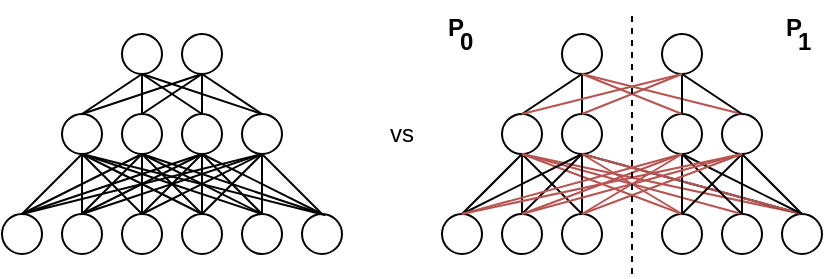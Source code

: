 <mxfile version="13.1.3" type="device"><diagram id="XE-V6dBQof6cUUYsJ6B5" name="Page-1"><mxGraphModel dx="569" dy="362" grid="1" gridSize="10" guides="1" tooltips="1" connect="1" arrows="1" fold="1" page="1" pageScale="1" pageWidth="827" pageHeight="1169" math="0" shadow="0"><root><mxCell id="0"/><mxCell id="1" parent="0"/><mxCell id="9CDIgoBLL0a8i4J5DRN2-1" value="" style="ellipse;whiteSpace=wrap;html=1;" vertex="1" parent="1"><mxGeometry x="40" y="260" width="20" height="20" as="geometry"/></mxCell><mxCell id="9CDIgoBLL0a8i4J5DRN2-2" value="" style="ellipse;whiteSpace=wrap;html=1;" vertex="1" parent="1"><mxGeometry x="70" y="260" width="20" height="20" as="geometry"/></mxCell><mxCell id="9CDIgoBLL0a8i4J5DRN2-3" value="" style="ellipse;whiteSpace=wrap;html=1;" vertex="1" parent="1"><mxGeometry x="100" y="260" width="20" height="20" as="geometry"/></mxCell><mxCell id="9CDIgoBLL0a8i4J5DRN2-4" value="" style="ellipse;whiteSpace=wrap;html=1;" vertex="1" parent="1"><mxGeometry x="130" y="260" width="20" height="20" as="geometry"/></mxCell><mxCell id="9CDIgoBLL0a8i4J5DRN2-5" value="" style="ellipse;whiteSpace=wrap;html=1;" vertex="1" parent="1"><mxGeometry x="160" y="210" width="20" height="20" as="geometry"/></mxCell><mxCell id="9CDIgoBLL0a8i4J5DRN2-6" value="" style="ellipse;whiteSpace=wrap;html=1;" vertex="1" parent="1"><mxGeometry x="190" y="260" width="20" height="20" as="geometry"/></mxCell><mxCell id="9CDIgoBLL0a8i4J5DRN2-7" value="" style="ellipse;whiteSpace=wrap;html=1;" vertex="1" parent="1"><mxGeometry x="100" y="170" width="20" height="20" as="geometry"/></mxCell><mxCell id="9CDIgoBLL0a8i4J5DRN2-8" value="" style="ellipse;whiteSpace=wrap;html=1;" vertex="1" parent="1"><mxGeometry x="100" y="210" width="20" height="20" as="geometry"/></mxCell><mxCell id="9CDIgoBLL0a8i4J5DRN2-9" value="" style="ellipse;whiteSpace=wrap;html=1;" vertex="1" parent="1"><mxGeometry x="130" y="210" width="20" height="20" as="geometry"/></mxCell><mxCell id="9CDIgoBLL0a8i4J5DRN2-10" value="" style="ellipse;whiteSpace=wrap;html=1;" vertex="1" parent="1"><mxGeometry x="70" y="210" width="20" height="20" as="geometry"/></mxCell><mxCell id="9CDIgoBLL0a8i4J5DRN2-11" value="" style="ellipse;whiteSpace=wrap;html=1;" vertex="1" parent="1"><mxGeometry x="160" y="260" width="20" height="20" as="geometry"/></mxCell><mxCell id="9CDIgoBLL0a8i4J5DRN2-12" value="" style="ellipse;whiteSpace=wrap;html=1;" vertex="1" parent="1"><mxGeometry x="130" y="170" width="20" height="20" as="geometry"/></mxCell><mxCell id="9CDIgoBLL0a8i4J5DRN2-13" value="" style="endArrow=none;html=1;entryX=0.5;entryY=1;entryDx=0;entryDy=0;" edge="1" parent="1" target="9CDIgoBLL0a8i4J5DRN2-7"><mxGeometry width="50" height="50" relative="1" as="geometry"><mxPoint x="80" y="210" as="sourcePoint"/><mxPoint x="280" y="330" as="targetPoint"/></mxGeometry></mxCell><mxCell id="9CDIgoBLL0a8i4J5DRN2-14" value="" style="endArrow=none;html=1;exitX=0.5;exitY=1;exitDx=0;exitDy=0;entryX=0.5;entryY=0;entryDx=0;entryDy=0;" edge="1" parent="1" source="9CDIgoBLL0a8i4J5DRN2-7" target="9CDIgoBLL0a8i4J5DRN2-8"><mxGeometry width="50" height="50" relative="1" as="geometry"><mxPoint x="250" y="400" as="sourcePoint"/><mxPoint x="300" y="350" as="targetPoint"/></mxGeometry></mxCell><mxCell id="9CDIgoBLL0a8i4J5DRN2-15" value="" style="endArrow=none;html=1;exitX=0.5;exitY=1;exitDx=0;exitDy=0;entryX=0.5;entryY=0;entryDx=0;entryDy=0;" edge="1" parent="1" source="9CDIgoBLL0a8i4J5DRN2-7" target="9CDIgoBLL0a8i4J5DRN2-5"><mxGeometry width="50" height="50" relative="1" as="geometry"><mxPoint x="260" y="410" as="sourcePoint"/><mxPoint x="310" y="360" as="targetPoint"/></mxGeometry></mxCell><mxCell id="9CDIgoBLL0a8i4J5DRN2-16" value="" style="endArrow=none;html=1;exitX=0.5;exitY=0;exitDx=0;exitDy=0;" edge="1" parent="1" source="9CDIgoBLL0a8i4J5DRN2-9"><mxGeometry width="50" height="50" relative="1" as="geometry"><mxPoint x="120" y="220" as="sourcePoint"/><mxPoint x="110" y="190" as="targetPoint"/></mxGeometry></mxCell><mxCell id="9CDIgoBLL0a8i4J5DRN2-17" value="" style="endArrow=none;html=1;exitX=0.5;exitY=0;exitDx=0;exitDy=0;entryX=0.5;entryY=1;entryDx=0;entryDy=0;" edge="1" parent="1" source="9CDIgoBLL0a8i4J5DRN2-5" target="9CDIgoBLL0a8i4J5DRN2-12"><mxGeometry width="50" height="50" relative="1" as="geometry"><mxPoint x="140" y="240" as="sourcePoint"/><mxPoint x="137.4" y="218.4" as="targetPoint"/></mxGeometry></mxCell><mxCell id="9CDIgoBLL0a8i4J5DRN2-18" value="" style="endArrow=none;html=1;" edge="1" parent="1"><mxGeometry width="50" height="50" relative="1" as="geometry"><mxPoint x="140" y="210" as="sourcePoint"/><mxPoint x="140" y="190" as="targetPoint"/></mxGeometry></mxCell><mxCell id="9CDIgoBLL0a8i4J5DRN2-19" value="" style="endArrow=none;html=1;entryX=0.5;entryY=1;entryDx=0;entryDy=0;exitX=0.5;exitY=0;exitDx=0;exitDy=0;" edge="1" parent="1" source="9CDIgoBLL0a8i4J5DRN2-8" target="9CDIgoBLL0a8i4J5DRN2-12"><mxGeometry width="50" height="50" relative="1" as="geometry"><mxPoint x="260" y="230" as="sourcePoint"/><mxPoint x="260" y="210" as="targetPoint"/></mxGeometry></mxCell><mxCell id="9CDIgoBLL0a8i4J5DRN2-20" value="" style="endArrow=none;html=1;entryX=0.5;entryY=1;entryDx=0;entryDy=0;exitX=0.5;exitY=0;exitDx=0;exitDy=0;" edge="1" parent="1" source="9CDIgoBLL0a8i4J5DRN2-10" target="9CDIgoBLL0a8i4J5DRN2-12"><mxGeometry width="50" height="50" relative="1" as="geometry"><mxPoint x="270" y="240" as="sourcePoint"/><mxPoint x="270" y="220" as="targetPoint"/></mxGeometry></mxCell><mxCell id="9CDIgoBLL0a8i4J5DRN2-21" value="" style="endArrow=none;html=1;entryX=0.5;entryY=1;entryDx=0;entryDy=0;exitX=0.5;exitY=0;exitDx=0;exitDy=0;" edge="1" parent="1" source="9CDIgoBLL0a8i4J5DRN2-1" target="9CDIgoBLL0a8i4J5DRN2-10"><mxGeometry width="50" height="50" relative="1" as="geometry"><mxPoint x="220" y="220" as="sourcePoint"/><mxPoint x="220" y="180" as="targetPoint"/></mxGeometry></mxCell><mxCell id="9CDIgoBLL0a8i4J5DRN2-22" value="" style="endArrow=none;html=1;entryX=0.5;entryY=1;entryDx=0;entryDy=0;exitX=0.5;exitY=0;exitDx=0;exitDy=0;" edge="1" parent="1" source="9CDIgoBLL0a8i4J5DRN2-2" target="9CDIgoBLL0a8i4J5DRN2-10"><mxGeometry width="50" height="50" relative="1" as="geometry"><mxPoint x="230" y="230" as="sourcePoint"/><mxPoint x="230" y="190" as="targetPoint"/></mxGeometry></mxCell><mxCell id="9CDIgoBLL0a8i4J5DRN2-23" value="" style="endArrow=none;html=1;entryX=0.5;entryY=1;entryDx=0;entryDy=0;exitX=0.5;exitY=0;exitDx=0;exitDy=0;" edge="1" parent="1" source="9CDIgoBLL0a8i4J5DRN2-3" target="9CDIgoBLL0a8i4J5DRN2-10"><mxGeometry width="50" height="50" relative="1" as="geometry"><mxPoint x="240" y="240" as="sourcePoint"/><mxPoint x="240" y="200" as="targetPoint"/></mxGeometry></mxCell><mxCell id="9CDIgoBLL0a8i4J5DRN2-24" value="" style="endArrow=none;html=1;entryX=0.5;entryY=1;entryDx=0;entryDy=0;exitX=0.5;exitY=0;exitDx=0;exitDy=0;" edge="1" parent="1" source="9CDIgoBLL0a8i4J5DRN2-4" target="9CDIgoBLL0a8i4J5DRN2-10"><mxGeometry width="50" height="50" relative="1" as="geometry"><mxPoint x="250" y="250" as="sourcePoint"/><mxPoint x="250" y="210" as="targetPoint"/></mxGeometry></mxCell><mxCell id="9CDIgoBLL0a8i4J5DRN2-25" value="" style="endArrow=none;html=1;exitX=0.5;exitY=0;exitDx=0;exitDy=0;" edge="1" parent="1" source="9CDIgoBLL0a8i4J5DRN2-11"><mxGeometry width="50" height="50" relative="1" as="geometry"><mxPoint x="260" y="260" as="sourcePoint"/><mxPoint x="80" y="230" as="targetPoint"/></mxGeometry></mxCell><mxCell id="9CDIgoBLL0a8i4J5DRN2-26" value="" style="endArrow=none;html=1;exitX=0.59;exitY=0.031;exitDx=0;exitDy=0;exitPerimeter=0;" edge="1" parent="1" source="9CDIgoBLL0a8i4J5DRN2-6"><mxGeometry width="50" height="50" relative="1" as="geometry"><mxPoint x="270" y="270" as="sourcePoint"/><mxPoint x="80" y="230" as="targetPoint"/></mxGeometry></mxCell><mxCell id="9CDIgoBLL0a8i4J5DRN2-27" value="" style="endArrow=none;html=1;entryX=0.5;entryY=1;entryDx=0;entryDy=0;exitX=0.5;exitY=0;exitDx=0;exitDy=0;" edge="1" parent="1"><mxGeometry width="50" height="50" relative="1" as="geometry"><mxPoint x="80" y="260" as="sourcePoint"/><mxPoint x="110" y="230" as="targetPoint"/></mxGeometry></mxCell><mxCell id="9CDIgoBLL0a8i4J5DRN2-28" value="" style="endArrow=none;html=1;entryX=0.5;entryY=1;entryDx=0;entryDy=0;exitX=0.5;exitY=0;exitDx=0;exitDy=0;" edge="1" parent="1"><mxGeometry width="50" height="50" relative="1" as="geometry"><mxPoint x="110" y="260" as="sourcePoint"/><mxPoint x="110" y="230" as="targetPoint"/></mxGeometry></mxCell><mxCell id="9CDIgoBLL0a8i4J5DRN2-29" value="" style="endArrow=none;html=1;entryX=0.5;entryY=1;entryDx=0;entryDy=0;exitX=0.5;exitY=0;exitDx=0;exitDy=0;" edge="1" parent="1"><mxGeometry width="50" height="50" relative="1" as="geometry"><mxPoint x="140" y="260" as="sourcePoint"/><mxPoint x="110" y="230" as="targetPoint"/></mxGeometry></mxCell><mxCell id="9CDIgoBLL0a8i4J5DRN2-30" value="" style="endArrow=none;html=1;entryX=0.5;entryY=1;entryDx=0;entryDy=0;exitX=0.5;exitY=0;exitDx=0;exitDy=0;" edge="1" parent="1"><mxGeometry width="50" height="50" relative="1" as="geometry"><mxPoint x="170" y="260" as="sourcePoint"/><mxPoint x="110" y="230" as="targetPoint"/></mxGeometry></mxCell><mxCell id="9CDIgoBLL0a8i4J5DRN2-31" value="" style="endArrow=none;html=1;exitX=0.5;exitY=0;exitDx=0;exitDy=0;" edge="1" parent="1"><mxGeometry width="50" height="50" relative="1" as="geometry"><mxPoint x="200" y="260" as="sourcePoint"/><mxPoint x="110" y="230" as="targetPoint"/></mxGeometry></mxCell><mxCell id="9CDIgoBLL0a8i4J5DRN2-32" value="" style="endArrow=none;html=1;exitX=0.5;exitY=0;exitDx=0;exitDy=0;" edge="1" parent="1" source="9CDIgoBLL0a8i4J5DRN2-1"><mxGeometry width="50" height="50" relative="1" as="geometry"><mxPoint x="231.8" y="260.62" as="sourcePoint"/><mxPoint x="110" y="230" as="targetPoint"/></mxGeometry></mxCell><mxCell id="9CDIgoBLL0a8i4J5DRN2-33" value="" style="endArrow=none;html=1;entryX=0.5;entryY=1;entryDx=0;entryDy=0;exitX=0.5;exitY=0;exitDx=0;exitDy=0;" edge="1" parent="1"><mxGeometry width="50" height="50" relative="1" as="geometry"><mxPoint x="110" y="260" as="sourcePoint"/><mxPoint x="140" y="230" as="targetPoint"/></mxGeometry></mxCell><mxCell id="9CDIgoBLL0a8i4J5DRN2-34" value="" style="endArrow=none;html=1;entryX=0.5;entryY=1;entryDx=0;entryDy=0;exitX=0.5;exitY=0;exitDx=0;exitDy=0;" edge="1" parent="1"><mxGeometry width="50" height="50" relative="1" as="geometry"><mxPoint x="140" y="260" as="sourcePoint"/><mxPoint x="140" y="230" as="targetPoint"/></mxGeometry></mxCell><mxCell id="9CDIgoBLL0a8i4J5DRN2-35" value="" style="endArrow=none;html=1;entryX=0.5;entryY=1;entryDx=0;entryDy=0;exitX=0.5;exitY=0;exitDx=0;exitDy=0;" edge="1" parent="1"><mxGeometry width="50" height="50" relative="1" as="geometry"><mxPoint x="170" y="260" as="sourcePoint"/><mxPoint x="140" y="230" as="targetPoint"/></mxGeometry></mxCell><mxCell id="9CDIgoBLL0a8i4J5DRN2-36" value="" style="endArrow=none;html=1;entryX=0.5;entryY=1;entryDx=0;entryDy=0;exitX=0.5;exitY=0;exitDx=0;exitDy=0;" edge="1" parent="1"><mxGeometry width="50" height="50" relative="1" as="geometry"><mxPoint x="200" y="260" as="sourcePoint"/><mxPoint x="140" y="230" as="targetPoint"/></mxGeometry></mxCell><mxCell id="9CDIgoBLL0a8i4J5DRN2-37" value="" style="endArrow=none;html=1;exitX=0.5;exitY=0;exitDx=0;exitDy=0;" edge="1" parent="1" source="9CDIgoBLL0a8i4J5DRN2-2"><mxGeometry width="50" height="50" relative="1" as="geometry"><mxPoint x="230.0" y="260.0" as="sourcePoint"/><mxPoint x="140" y="230" as="targetPoint"/></mxGeometry></mxCell><mxCell id="9CDIgoBLL0a8i4J5DRN2-38" value="" style="endArrow=none;html=1;exitX=0.5;exitY=0;exitDx=0;exitDy=0;" edge="1" parent="1" source="9CDIgoBLL0a8i4J5DRN2-1"><mxGeometry width="50" height="50" relative="1" as="geometry"><mxPoint x="261.8" y="260.62" as="sourcePoint"/><mxPoint x="140" y="230" as="targetPoint"/></mxGeometry></mxCell><mxCell id="9CDIgoBLL0a8i4J5DRN2-39" value="" style="endArrow=none;html=1;entryX=0.5;entryY=1;entryDx=0;entryDy=0;exitX=0.5;exitY=0;exitDx=0;exitDy=0;" edge="1" parent="1"><mxGeometry width="50" height="50" relative="1" as="geometry"><mxPoint x="140" y="260" as="sourcePoint"/><mxPoint x="170" y="230" as="targetPoint"/></mxGeometry></mxCell><mxCell id="9CDIgoBLL0a8i4J5DRN2-40" value="" style="endArrow=none;html=1;entryX=0.5;entryY=1;entryDx=0;entryDy=0;exitX=0.5;exitY=0;exitDx=0;exitDy=0;" edge="1" parent="1"><mxGeometry width="50" height="50" relative="1" as="geometry"><mxPoint x="170" y="260" as="sourcePoint"/><mxPoint x="170" y="230" as="targetPoint"/></mxGeometry></mxCell><mxCell id="9CDIgoBLL0a8i4J5DRN2-41" value="" style="endArrow=none;html=1;entryX=0.5;entryY=1;entryDx=0;entryDy=0;exitX=0.5;exitY=0;exitDx=0;exitDy=0;" edge="1" parent="1"><mxGeometry width="50" height="50" relative="1" as="geometry"><mxPoint x="200" y="260" as="sourcePoint"/><mxPoint x="170" y="230" as="targetPoint"/></mxGeometry></mxCell><mxCell id="9CDIgoBLL0a8i4J5DRN2-42" value="" style="endArrow=none;html=1;entryX=0.5;entryY=1;entryDx=0;entryDy=0;exitX=0.5;exitY=0;exitDx=0;exitDy=0;" edge="1" parent="1" source="9CDIgoBLL0a8i4J5DRN2-3"><mxGeometry width="50" height="50" relative="1" as="geometry"><mxPoint x="230" y="260.0" as="sourcePoint"/><mxPoint x="170" y="230" as="targetPoint"/></mxGeometry></mxCell><mxCell id="9CDIgoBLL0a8i4J5DRN2-43" value="" style="endArrow=none;html=1;exitX=0.5;exitY=0;exitDx=0;exitDy=0;" edge="1" parent="1" source="9CDIgoBLL0a8i4J5DRN2-2"><mxGeometry width="50" height="50" relative="1" as="geometry"><mxPoint x="260.0" y="260.0" as="sourcePoint"/><mxPoint x="170" y="230" as="targetPoint"/></mxGeometry></mxCell><mxCell id="9CDIgoBLL0a8i4J5DRN2-44" value="" style="endArrow=none;html=1;exitX=0.5;exitY=0;exitDx=0;exitDy=0;" edge="1" parent="1" source="9CDIgoBLL0a8i4J5DRN2-1"><mxGeometry width="50" height="50" relative="1" as="geometry"><mxPoint x="291.8" y="260.62" as="sourcePoint"/><mxPoint x="170" y="230" as="targetPoint"/></mxGeometry></mxCell><mxCell id="9CDIgoBLL0a8i4J5DRN2-133" value="" style="ellipse;whiteSpace=wrap;html=1;" vertex="1" parent="1"><mxGeometry x="260" y="260" width="20" height="20" as="geometry"/></mxCell><mxCell id="9CDIgoBLL0a8i4J5DRN2-134" value="" style="ellipse;whiteSpace=wrap;html=1;" vertex="1" parent="1"><mxGeometry x="290" y="260" width="20" height="20" as="geometry"/></mxCell><mxCell id="9CDIgoBLL0a8i4J5DRN2-135" value="" style="ellipse;whiteSpace=wrap;html=1;" vertex="1" parent="1"><mxGeometry x="320" y="260" width="20" height="20" as="geometry"/></mxCell><mxCell id="9CDIgoBLL0a8i4J5DRN2-136" value="" style="ellipse;whiteSpace=wrap;html=1;" vertex="1" parent="1"><mxGeometry x="370" y="260" width="20" height="20" as="geometry"/></mxCell><mxCell id="9CDIgoBLL0a8i4J5DRN2-137" value="" style="ellipse;whiteSpace=wrap;html=1;" vertex="1" parent="1"><mxGeometry x="400" y="210" width="20" height="20" as="geometry"/></mxCell><mxCell id="9CDIgoBLL0a8i4J5DRN2-138" value="" style="ellipse;whiteSpace=wrap;html=1;" vertex="1" parent="1"><mxGeometry x="430" y="260" width="20" height="20" as="geometry"/></mxCell><mxCell id="9CDIgoBLL0a8i4J5DRN2-139" value="" style="ellipse;whiteSpace=wrap;html=1;" vertex="1" parent="1"><mxGeometry x="320" y="170" width="20" height="20" as="geometry"/></mxCell><mxCell id="9CDIgoBLL0a8i4J5DRN2-140" value="" style="ellipse;whiteSpace=wrap;html=1;" vertex="1" parent="1"><mxGeometry x="320" y="210" width="20" height="20" as="geometry"/></mxCell><mxCell id="9CDIgoBLL0a8i4J5DRN2-141" value="" style="ellipse;whiteSpace=wrap;html=1;" vertex="1" parent="1"><mxGeometry x="370" y="210" width="20" height="20" as="geometry"/></mxCell><mxCell id="9CDIgoBLL0a8i4J5DRN2-142" value="" style="ellipse;whiteSpace=wrap;html=1;" vertex="1" parent="1"><mxGeometry x="290" y="210" width="20" height="20" as="geometry"/></mxCell><mxCell id="9CDIgoBLL0a8i4J5DRN2-143" value="" style="ellipse;whiteSpace=wrap;html=1;" vertex="1" parent="1"><mxGeometry x="400" y="260" width="20" height="20" as="geometry"/></mxCell><mxCell id="9CDIgoBLL0a8i4J5DRN2-144" value="" style="ellipse;whiteSpace=wrap;html=1;" vertex="1" parent="1"><mxGeometry x="370" y="170" width="20" height="20" as="geometry"/></mxCell><mxCell id="9CDIgoBLL0a8i4J5DRN2-145" value="" style="endArrow=none;html=1;entryX=0.5;entryY=1;entryDx=0;entryDy=0;" edge="1" parent="1" target="9CDIgoBLL0a8i4J5DRN2-139"><mxGeometry width="50" height="50" relative="1" as="geometry"><mxPoint x="300" y="210" as="sourcePoint"/><mxPoint x="500" y="330" as="targetPoint"/></mxGeometry></mxCell><mxCell id="9CDIgoBLL0a8i4J5DRN2-146" value="" style="endArrow=none;html=1;exitX=0.5;exitY=1;exitDx=0;exitDy=0;entryX=0.5;entryY=0;entryDx=0;entryDy=0;" edge="1" parent="1" source="9CDIgoBLL0a8i4J5DRN2-139" target="9CDIgoBLL0a8i4J5DRN2-140"><mxGeometry width="50" height="50" relative="1" as="geometry"><mxPoint x="470" y="400" as="sourcePoint"/><mxPoint x="520" y="350" as="targetPoint"/></mxGeometry></mxCell><mxCell id="9CDIgoBLL0a8i4J5DRN2-147" value="" style="endArrow=none;html=1;exitX=0.5;exitY=1;exitDx=0;exitDy=0;entryX=0.5;entryY=0;entryDx=0;entryDy=0;fillColor=#f8cecc;strokeColor=#b85450;" edge="1" parent="1" source="9CDIgoBLL0a8i4J5DRN2-139" target="9CDIgoBLL0a8i4J5DRN2-137"><mxGeometry width="50" height="50" relative="1" as="geometry"><mxPoint x="480" y="410" as="sourcePoint"/><mxPoint x="530" y="360" as="targetPoint"/></mxGeometry></mxCell><mxCell id="9CDIgoBLL0a8i4J5DRN2-148" value="" style="endArrow=none;html=1;exitX=0.5;exitY=0;exitDx=0;exitDy=0;fillColor=#f8cecc;strokeColor=#b85450;" edge="1" parent="1" source="9CDIgoBLL0a8i4J5DRN2-141"><mxGeometry width="50" height="50" relative="1" as="geometry"><mxPoint x="340" y="220" as="sourcePoint"/><mxPoint x="330" y="190" as="targetPoint"/></mxGeometry></mxCell><mxCell id="9CDIgoBLL0a8i4J5DRN2-149" value="" style="endArrow=none;html=1;exitX=0.5;exitY=0;exitDx=0;exitDy=0;entryX=0.5;entryY=1;entryDx=0;entryDy=0;" edge="1" parent="1" source="9CDIgoBLL0a8i4J5DRN2-137" target="9CDIgoBLL0a8i4J5DRN2-144"><mxGeometry width="50" height="50" relative="1" as="geometry"><mxPoint x="380" y="240" as="sourcePoint"/><mxPoint x="377.4" y="218.4" as="targetPoint"/></mxGeometry></mxCell><mxCell id="9CDIgoBLL0a8i4J5DRN2-150" value="" style="endArrow=none;html=1;" edge="1" parent="1"><mxGeometry width="50" height="50" relative="1" as="geometry"><mxPoint x="380" y="210" as="sourcePoint"/><mxPoint x="380" y="190" as="targetPoint"/></mxGeometry></mxCell><mxCell id="9CDIgoBLL0a8i4J5DRN2-151" value="" style="endArrow=none;html=1;entryX=0.5;entryY=1;entryDx=0;entryDy=0;exitX=0.5;exitY=0;exitDx=0;exitDy=0;fillColor=#f8cecc;strokeColor=#b85450;" edge="1" parent="1" source="9CDIgoBLL0a8i4J5DRN2-140" target="9CDIgoBLL0a8i4J5DRN2-144"><mxGeometry width="50" height="50" relative="1" as="geometry"><mxPoint x="480" y="230" as="sourcePoint"/><mxPoint x="480" y="210" as="targetPoint"/></mxGeometry></mxCell><mxCell id="9CDIgoBLL0a8i4J5DRN2-152" value="" style="endArrow=none;html=1;entryX=0.5;entryY=1;entryDx=0;entryDy=0;exitX=0.5;exitY=0;exitDx=0;exitDy=0;fillColor=#f8cecc;strokeColor=#b85450;" edge="1" parent="1" source="9CDIgoBLL0a8i4J5DRN2-142" target="9CDIgoBLL0a8i4J5DRN2-144"><mxGeometry width="50" height="50" relative="1" as="geometry"><mxPoint x="490" y="240" as="sourcePoint"/><mxPoint x="490" y="220" as="targetPoint"/></mxGeometry></mxCell><mxCell id="9CDIgoBLL0a8i4J5DRN2-153" value="" style="endArrow=none;html=1;entryX=0.5;entryY=1;entryDx=0;entryDy=0;exitX=0.5;exitY=0;exitDx=0;exitDy=0;" edge="1" parent="1" source="9CDIgoBLL0a8i4J5DRN2-133" target="9CDIgoBLL0a8i4J5DRN2-142"><mxGeometry width="50" height="50" relative="1" as="geometry"><mxPoint x="440" y="220" as="sourcePoint"/><mxPoint x="440" y="180" as="targetPoint"/></mxGeometry></mxCell><mxCell id="9CDIgoBLL0a8i4J5DRN2-154" value="" style="endArrow=none;html=1;entryX=0.5;entryY=1;entryDx=0;entryDy=0;exitX=0.5;exitY=0;exitDx=0;exitDy=0;" edge="1" parent="1" source="9CDIgoBLL0a8i4J5DRN2-134" target="9CDIgoBLL0a8i4J5DRN2-142"><mxGeometry width="50" height="50" relative="1" as="geometry"><mxPoint x="450" y="230" as="sourcePoint"/><mxPoint x="450" y="190" as="targetPoint"/></mxGeometry></mxCell><mxCell id="9CDIgoBLL0a8i4J5DRN2-155" value="" style="endArrow=none;html=1;entryX=0.5;entryY=1;entryDx=0;entryDy=0;exitX=0.5;exitY=0;exitDx=0;exitDy=0;" edge="1" parent="1" source="9CDIgoBLL0a8i4J5DRN2-135" target="9CDIgoBLL0a8i4J5DRN2-142"><mxGeometry width="50" height="50" relative="1" as="geometry"><mxPoint x="460" y="240" as="sourcePoint"/><mxPoint x="460" y="200" as="targetPoint"/></mxGeometry></mxCell><mxCell id="9CDIgoBLL0a8i4J5DRN2-156" value="" style="endArrow=none;html=1;entryX=0.5;entryY=1;entryDx=0;entryDy=0;exitX=0.5;exitY=0;exitDx=0;exitDy=0;fillColor=#f8cecc;strokeColor=#b85450;" edge="1" parent="1" source="9CDIgoBLL0a8i4J5DRN2-136" target="9CDIgoBLL0a8i4J5DRN2-142"><mxGeometry width="50" height="50" relative="1" as="geometry"><mxPoint x="470" y="250" as="sourcePoint"/><mxPoint x="470" y="210" as="targetPoint"/></mxGeometry></mxCell><mxCell id="9CDIgoBLL0a8i4J5DRN2-157" value="" style="endArrow=none;html=1;exitX=0.5;exitY=0;exitDx=0;exitDy=0;fillColor=#f8cecc;strokeColor=#b85450;" edge="1" parent="1" source="9CDIgoBLL0a8i4J5DRN2-143"><mxGeometry width="50" height="50" relative="1" as="geometry"><mxPoint x="480" y="260" as="sourcePoint"/><mxPoint x="300" y="230" as="targetPoint"/></mxGeometry></mxCell><mxCell id="9CDIgoBLL0a8i4J5DRN2-158" value="" style="endArrow=none;html=1;exitX=0.5;exitY=0;exitDx=0;exitDy=0;fillColor=#f8cecc;strokeColor=#b85450;" edge="1" parent="1" source="9CDIgoBLL0a8i4J5DRN2-138"><mxGeometry width="50" height="50" relative="1" as="geometry"><mxPoint x="490" y="270" as="sourcePoint"/><mxPoint x="300" y="230" as="targetPoint"/></mxGeometry></mxCell><mxCell id="9CDIgoBLL0a8i4J5DRN2-159" value="" style="endArrow=none;html=1;entryX=0.5;entryY=1;entryDx=0;entryDy=0;exitX=0.5;exitY=0;exitDx=0;exitDy=0;" edge="1" parent="1"><mxGeometry width="50" height="50" relative="1" as="geometry"><mxPoint x="300" y="260" as="sourcePoint"/><mxPoint x="330" y="230" as="targetPoint"/></mxGeometry></mxCell><mxCell id="9CDIgoBLL0a8i4J5DRN2-160" value="" style="endArrow=none;html=1;entryX=0.5;entryY=1;entryDx=0;entryDy=0;exitX=0.5;exitY=0;exitDx=0;exitDy=0;" edge="1" parent="1"><mxGeometry width="50" height="50" relative="1" as="geometry"><mxPoint x="330" y="260" as="sourcePoint"/><mxPoint x="330" y="230" as="targetPoint"/></mxGeometry></mxCell><mxCell id="9CDIgoBLL0a8i4J5DRN2-161" value="" style="endArrow=none;html=1;entryX=0.5;entryY=1;entryDx=0;entryDy=0;exitX=0.5;exitY=0;exitDx=0;exitDy=0;fillColor=#f8cecc;strokeColor=#b85450;" edge="1" parent="1" source="9CDIgoBLL0a8i4J5DRN2-136"><mxGeometry width="50" height="50" relative="1" as="geometry"><mxPoint x="360" y="260" as="sourcePoint"/><mxPoint x="330" y="230" as="targetPoint"/></mxGeometry></mxCell><mxCell id="9CDIgoBLL0a8i4J5DRN2-162" value="" style="endArrow=none;html=1;entryX=0.5;entryY=1;entryDx=0;entryDy=0;" edge="1" parent="1"><mxGeometry width="50" height="50" relative="1" as="geometry"><mxPoint x="440" y="260" as="sourcePoint"/><mxPoint x="330" y="230" as="targetPoint"/></mxGeometry></mxCell><mxCell id="9CDIgoBLL0a8i4J5DRN2-163" value="" style="endArrow=none;html=1;fillColor=#f8cecc;strokeColor=#b85450;" edge="1" parent="1"><mxGeometry width="50" height="50" relative="1" as="geometry"><mxPoint x="440" y="260" as="sourcePoint"/><mxPoint x="330" y="230" as="targetPoint"/></mxGeometry></mxCell><mxCell id="9CDIgoBLL0a8i4J5DRN2-164" value="" style="endArrow=none;html=1;exitX=0.5;exitY=0;exitDx=0;exitDy=0;" edge="1" parent="1" source="9CDIgoBLL0a8i4J5DRN2-133"><mxGeometry width="50" height="50" relative="1" as="geometry"><mxPoint x="451.8" y="260.62" as="sourcePoint"/><mxPoint x="330" y="230" as="targetPoint"/></mxGeometry></mxCell><mxCell id="9CDIgoBLL0a8i4J5DRN2-165" value="" style="endArrow=none;html=1;entryX=0.5;entryY=1;entryDx=0;entryDy=0;exitX=0.5;exitY=0;exitDx=0;exitDy=0;fillColor=#f8cecc;strokeColor=#b85450;" edge="1" parent="1" target="9CDIgoBLL0a8i4J5DRN2-141"><mxGeometry width="50" height="50" relative="1" as="geometry"><mxPoint x="330" y="260" as="sourcePoint"/><mxPoint x="360" y="230" as="targetPoint"/></mxGeometry></mxCell><mxCell id="9CDIgoBLL0a8i4J5DRN2-166" value="" style="endArrow=none;html=1;entryX=0.5;entryY=1;entryDx=0;entryDy=0;exitX=0.5;exitY=0;exitDx=0;exitDy=0;" edge="1" parent="1"><mxGeometry width="50" height="50" relative="1" as="geometry"><mxPoint x="380" y="260" as="sourcePoint"/><mxPoint x="380" y="230" as="targetPoint"/></mxGeometry></mxCell><mxCell id="9CDIgoBLL0a8i4J5DRN2-167" value="" style="endArrow=none;html=1;entryX=0.5;entryY=1;entryDx=0;entryDy=0;exitX=0.5;exitY=0;exitDx=0;exitDy=0;" edge="1" parent="1"><mxGeometry width="50" height="50" relative="1" as="geometry"><mxPoint x="410" y="260" as="sourcePoint"/><mxPoint x="380" y="230" as="targetPoint"/></mxGeometry></mxCell><mxCell id="9CDIgoBLL0a8i4J5DRN2-168" value="" style="endArrow=none;html=1;entryX=0.5;entryY=1;entryDx=0;entryDy=0;exitX=0.5;exitY=0;exitDx=0;exitDy=0;" edge="1" parent="1"><mxGeometry width="50" height="50" relative="1" as="geometry"><mxPoint x="440" y="260" as="sourcePoint"/><mxPoint x="380" y="230" as="targetPoint"/></mxGeometry></mxCell><mxCell id="9CDIgoBLL0a8i4J5DRN2-169" value="" style="endArrow=none;html=1;exitX=0.5;exitY=0;exitDx=0;exitDy=0;entryX=0.5;entryY=1;entryDx=0;entryDy=0;fillColor=#f8cecc;strokeColor=#b85450;" edge="1" parent="1" source="9CDIgoBLL0a8i4J5DRN2-134" target="9CDIgoBLL0a8i4J5DRN2-141"><mxGeometry width="50" height="50" relative="1" as="geometry"><mxPoint x="450.0" y="260.0" as="sourcePoint"/><mxPoint x="380" y="229" as="targetPoint"/></mxGeometry></mxCell><mxCell id="9CDIgoBLL0a8i4J5DRN2-170" value="" style="endArrow=none;html=1;exitX=0.5;exitY=0;exitDx=0;exitDy=0;entryX=0.5;entryY=1;entryDx=0;entryDy=0;fillColor=#f8cecc;strokeColor=#b85450;" edge="1" parent="1" source="9CDIgoBLL0a8i4J5DRN2-133" target="9CDIgoBLL0a8i4J5DRN2-141"><mxGeometry width="50" height="50" relative="1" as="geometry"><mxPoint x="481.8" y="260.62" as="sourcePoint"/><mxPoint x="360" y="229" as="targetPoint"/></mxGeometry></mxCell><mxCell id="9CDIgoBLL0a8i4J5DRN2-171" value="" style="endArrow=none;html=1;entryX=0.5;entryY=1;entryDx=0;entryDy=0;exitX=0.5;exitY=0;exitDx=0;exitDy=0;" edge="1" parent="1"><mxGeometry width="50" height="50" relative="1" as="geometry"><mxPoint x="380" y="260" as="sourcePoint"/><mxPoint x="410" y="230" as="targetPoint"/></mxGeometry></mxCell><mxCell id="9CDIgoBLL0a8i4J5DRN2-172" value="" style="endArrow=none;html=1;entryX=0.5;entryY=1;entryDx=0;entryDy=0;exitX=0.5;exitY=0;exitDx=0;exitDy=0;" edge="1" parent="1"><mxGeometry width="50" height="50" relative="1" as="geometry"><mxPoint x="410" y="260" as="sourcePoint"/><mxPoint x="410" y="230" as="targetPoint"/></mxGeometry></mxCell><mxCell id="9CDIgoBLL0a8i4J5DRN2-173" value="" style="endArrow=none;html=1;entryX=0.5;entryY=1;entryDx=0;entryDy=0;exitX=0.5;exitY=0;exitDx=0;exitDy=0;" edge="1" parent="1"><mxGeometry width="50" height="50" relative="1" as="geometry"><mxPoint x="440" y="260" as="sourcePoint"/><mxPoint x="410" y="230" as="targetPoint"/></mxGeometry></mxCell><mxCell id="9CDIgoBLL0a8i4J5DRN2-174" value="" style="endArrow=none;html=1;entryX=0.5;entryY=1;entryDx=0;entryDy=0;exitX=0.5;exitY=0;exitDx=0;exitDy=0;fillColor=#f8cecc;strokeColor=#b85450;" edge="1" parent="1" source="9CDIgoBLL0a8i4J5DRN2-135" target="9CDIgoBLL0a8i4J5DRN2-137"><mxGeometry width="50" height="50" relative="1" as="geometry"><mxPoint x="450" y="260.0" as="sourcePoint"/><mxPoint x="390" y="230" as="targetPoint"/></mxGeometry></mxCell><mxCell id="9CDIgoBLL0a8i4J5DRN2-175" value="" style="endArrow=none;html=1;exitX=0.5;exitY=0;exitDx=0;exitDy=0;fillColor=#f8cecc;strokeColor=#b85450;" edge="1" parent="1" source="9CDIgoBLL0a8i4J5DRN2-134"><mxGeometry width="50" height="50" relative="1" as="geometry"><mxPoint x="480.0" y="260.0" as="sourcePoint"/><mxPoint x="410" y="230" as="targetPoint"/></mxGeometry></mxCell><mxCell id="9CDIgoBLL0a8i4J5DRN2-176" value="" style="endArrow=none;html=1;exitX=0.5;exitY=0;exitDx=0;exitDy=0;entryX=0.5;entryY=1;entryDx=0;entryDy=0;fillColor=#f8cecc;strokeColor=#b85450;" edge="1" parent="1" source="9CDIgoBLL0a8i4J5DRN2-133" target="9CDIgoBLL0a8i4J5DRN2-137"><mxGeometry width="50" height="50" relative="1" as="geometry"><mxPoint x="511.8" y="260.62" as="sourcePoint"/><mxPoint x="390" y="230" as="targetPoint"/></mxGeometry></mxCell><mxCell id="9CDIgoBLL0a8i4J5DRN2-180" value="vs" style="text;html=1;strokeColor=none;fillColor=none;align=center;verticalAlign=middle;whiteSpace=wrap;rounded=0;" vertex="1" parent="1"><mxGeometry x="220" y="210" width="40" height="20" as="geometry"/></mxCell><mxCell id="9CDIgoBLL0a8i4J5DRN2-182" value="" style="endArrow=none;dashed=1;html=1;" edge="1" parent="1"><mxGeometry width="50" height="50" relative="1" as="geometry"><mxPoint x="355" y="290" as="sourcePoint"/><mxPoint x="355" y="160" as="targetPoint"/></mxGeometry></mxCell><mxCell id="9CDIgoBLL0a8i4J5DRN2-184" value="" style="group" vertex="1" connectable="0" parent="1"><mxGeometry x="261" y="153" width="26" height="37" as="geometry"/></mxCell><mxCell id="9CDIgoBLL0a8i4J5DRN2-185" value="&lt;div style=&quot;text-align: center&quot;&gt;&lt;span&gt;&lt;font face=&quot;helvetica&quot;&gt;&lt;b&gt;0&lt;/b&gt;&lt;/font&gt;&lt;/span&gt;&lt;/div&gt;" style="text;whiteSpace=wrap;html=1;" vertex="1" parent="9CDIgoBLL0a8i4J5DRN2-184"><mxGeometry x="6" y="7" width="20" height="30" as="geometry"/></mxCell><mxCell id="9CDIgoBLL0a8i4J5DRN2-186" value="&lt;div style=&quot;text-align: center&quot;&gt;&lt;span&gt;&lt;font face=&quot;helvetica&quot;&gt;&lt;b&gt;P&lt;/b&gt;&lt;/font&gt;&lt;/span&gt;&lt;/div&gt;" style="text;whiteSpace=wrap;html=1;" vertex="1" parent="9CDIgoBLL0a8i4J5DRN2-184"><mxGeometry width="20" height="30" as="geometry"/></mxCell><mxCell id="9CDIgoBLL0a8i4J5DRN2-188" value="" style="group" vertex="1" connectable="0" parent="1"><mxGeometry x="430" y="153" width="26" height="37" as="geometry"/></mxCell><mxCell id="9CDIgoBLL0a8i4J5DRN2-189" value="&lt;div style=&quot;text-align: center&quot;&gt;&lt;span&gt;&lt;font face=&quot;helvetica&quot;&gt;&lt;b&gt;1&lt;/b&gt;&lt;/font&gt;&lt;/span&gt;&lt;/div&gt;" style="text;whiteSpace=wrap;html=1;" vertex="1" parent="9CDIgoBLL0a8i4J5DRN2-188"><mxGeometry x="6" y="7" width="20" height="30" as="geometry"/></mxCell><mxCell id="9CDIgoBLL0a8i4J5DRN2-190" value="&lt;div style=&quot;text-align: center&quot;&gt;&lt;span&gt;&lt;font face=&quot;helvetica&quot;&gt;&lt;b&gt;P&lt;/b&gt;&lt;/font&gt;&lt;/span&gt;&lt;/div&gt;" style="text;whiteSpace=wrap;html=1;" vertex="1" parent="9CDIgoBLL0a8i4J5DRN2-188"><mxGeometry width="20" height="30" as="geometry"/></mxCell></root></mxGraphModel></diagram></mxfile>